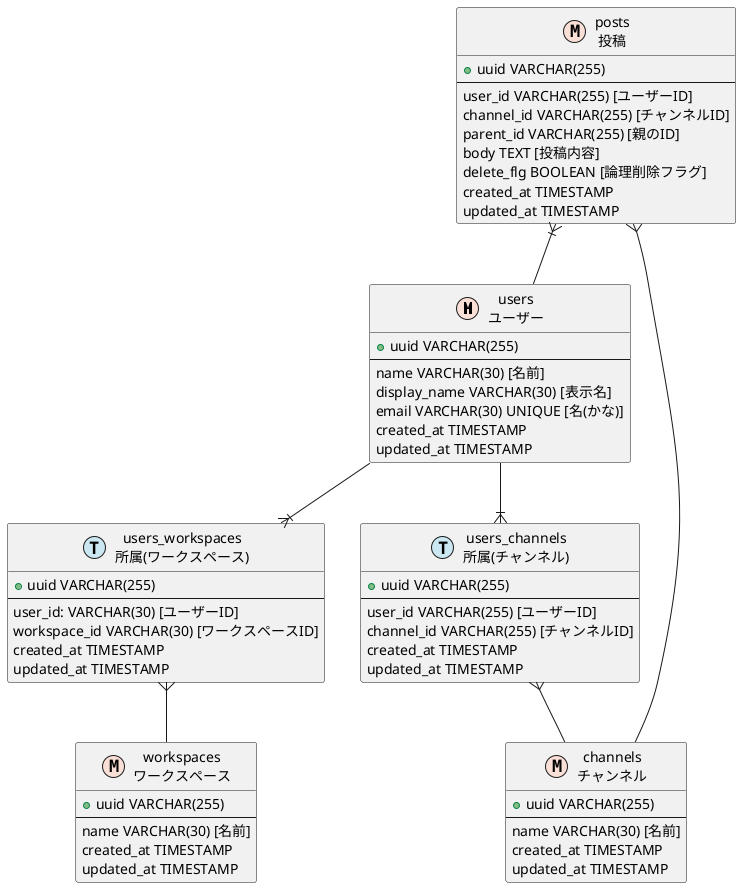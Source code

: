 @startuml chat_table

!define MASTER F9DFD5
!define TRANSACTION CAE7F2

entity users as "users\nユーザー" <<M, MASTER>> {
    +uuid VARCHAR(255)
    --
    name VARCHAR(30) [名前]
    display_name VARCHAR(30) [表示名]
    email VARCHAR(30) UNIQUE [名(かな)]
    created_at TIMESTAMP
    updated_at TIMESTAMP
}

entity users_workspaces as "users_workspaces\n所属(ワークスペース)" <<T, TRANSACTION>>  {
    +uuid VARCHAR(255)
    --
    user_id: VARCHAR(30) [ユーザーID]
    workspace_id VARCHAR(30) [ワークスペースID]
    created_at TIMESTAMP
    updated_at TIMESTAMP
}

entity users_channels as "users_channels\n所属(チャンネル)" <<T, TRANSACTION>>  {
    +uuid VARCHAR(255)
    --
    user_id VARCHAR(255) [ユーザーID]
    channel_id VARCHAR(255) [チャンネルID]
    created_at TIMESTAMP
    updated_at TIMESTAMP
}

entity posts as "posts\n投稿" <<M, MASTER>>  {
    +uuid VARCHAR(255)
    --
    user_id VARCHAR(255) [ユーザーID]
    channel_id VARCHAR(255) [チャンネルID]
    parent_id VARCHAR(255) [親のID]
    body TEXT [投稿内容]
    delete_flg BOOLEAN [論理削除フラグ]
    created_at TIMESTAMP
    updated_at TIMESTAMP
}

entity channels as "channels\nチャンネル" <<M, MASTER>>  {
    +uuid VARCHAR(255)
    --
    name VARCHAR(30) [名前]
    created_at TIMESTAMP
    updated_at TIMESTAMP
}

entity workspaces as "workspaces\nワークスペース" <<M, MASTER>>  {
    +uuid VARCHAR(255)
    --
    name VARCHAR(30) [名前]
    created_at TIMESTAMP
    updated_at TIMESTAMP
}

users --|{ users_workspaces
users --|{ users_channels
users_workspaces }-- workspaces
users_channels }-- channels 
posts }|-- users
posts }-- channels